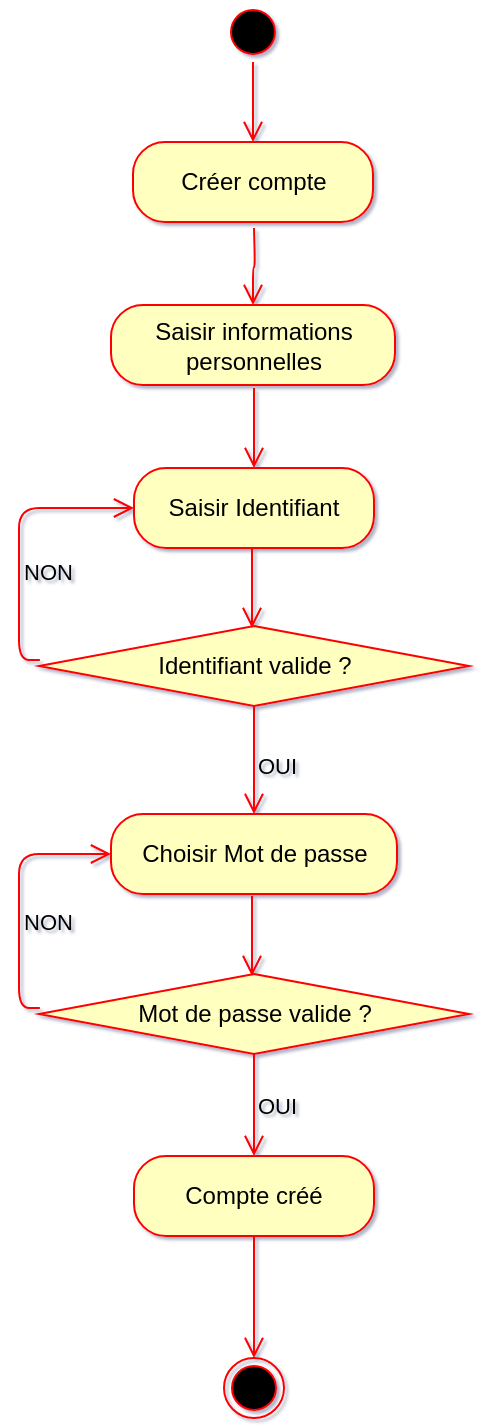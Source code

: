 <mxfile version="12.1.3" type="device" pages="1"><diagram id="Fqrg2YvHH9mKJGHEejpA" name="Page-1"><mxGraphModel dx="2241" dy="1345" grid="0" gridSize="10" guides="1" tooltips="1" connect="1" arrows="1" fold="1" page="0" pageScale="1" pageWidth="827" pageHeight="1169" math="0" shadow="1"><root><mxCell id="0"/><mxCell id="1" parent="0"/><mxCell id="MslqbLZdIUkWJbKLqD-L-1" value="" style="ellipse;html=1;shape=startState;fillColor=#000000;strokeColor=#ff0000;labelBackgroundColor=none;shadow=0;" parent="1" vertex="1"><mxGeometry x="19.5" y="-126" width="30" height="30" as="geometry"/></mxCell><mxCell id="MslqbLZdIUkWJbKLqD-L-2" value="" style="edgeStyle=orthogonalEdgeStyle;html=1;verticalAlign=bottom;endArrow=open;endSize=8;strokeColor=#ff0000;entryX=0.5;entryY=0;entryDx=0;entryDy=0;labelBackgroundColor=none;shadow=0;" parent="1" source="MslqbLZdIUkWJbKLqD-L-1" target="MslqbLZdIUkWJbKLqD-L-9" edge="1"><mxGeometry relative="1" as="geometry"><mxPoint x="34.5" y="-80" as="targetPoint"/></mxGeometry></mxCell><mxCell id="MslqbLZdIUkWJbKLqD-L-3" value="" style="ellipse;html=1;shape=endState;fillColor=#000000;strokeColor=#ff0000;labelBackgroundColor=none;shadow=0;" parent="1" vertex="1"><mxGeometry x="20" y="552" width="30" height="30" as="geometry"/></mxCell><mxCell id="MslqbLZdIUkWJbKLqD-L-4" value="Saisir Identifiant" style="rounded=1;whiteSpace=wrap;html=1;arcSize=40;fontColor=#000000;fillColor=#ffffc0;strokeColor=#ff0000;labelBackgroundColor=none;shadow=0;" parent="1" vertex="1"><mxGeometry x="-25" y="107" width="120" height="40" as="geometry"/></mxCell><mxCell id="MslqbLZdIUkWJbKLqD-L-5" value="Identifiant valide ?" style="rhombus;whiteSpace=wrap;html=1;fillColor=#ffffc0;strokeColor=#ff0000;labelBackgroundColor=none;shadow=0;" parent="1" vertex="1"><mxGeometry x="-72.5" y="186" width="215" height="40" as="geometry"/></mxCell><mxCell id="MslqbLZdIUkWJbKLqD-L-6" value="OUI" style="html=1;align=left;verticalAlign=top;endArrow=open;endSize=8;strokeColor=#ff0000;exitX=0.5;exitY=1;exitDx=0;exitDy=0;entryX=0.5;entryY=0;entryDx=0;entryDy=0;labelBackgroundColor=none;shadow=0;" parent="1" source="MslqbLZdIUkWJbKLqD-L-5" target="MslqbLZdIUkWJbKLqD-L-13" edge="1"><mxGeometry x="-0.37" relative="1" as="geometry"><mxPoint x="40" y="271" as="targetPoint"/><mxPoint as="offset"/></mxGeometry></mxCell><mxCell id="MslqbLZdIUkWJbKLqD-L-7" value="Compte créé" style="rounded=1;whiteSpace=wrap;html=1;arcSize=40;fontColor=#000000;fillColor=#ffffc0;strokeColor=#ff0000;labelBackgroundColor=none;shadow=0;" parent="1" vertex="1"><mxGeometry x="-25" y="451" width="120" height="40" as="geometry"/></mxCell><mxCell id="MslqbLZdIUkWJbKLqD-L-8" value="" style="html=1;verticalAlign=bottom;endArrow=open;endSize=8;strokeColor=#ff0000;exitX=0.5;exitY=1;exitDx=0;exitDy=0;entryX=0.5;entryY=0;entryDx=0;entryDy=0;labelBackgroundColor=none;shadow=0;" parent="1" source="MslqbLZdIUkWJbKLqD-L-7" target="MslqbLZdIUkWJbKLqD-L-3" edge="1"><mxGeometry relative="1" as="geometry"><mxPoint x="51" y="532" as="targetPoint"/><mxPoint x="37" y="383" as="sourcePoint"/></mxGeometry></mxCell><mxCell id="MslqbLZdIUkWJbKLqD-L-9" value="&lt;div&gt;Créer compte&lt;/div&gt;" style="rounded=1;whiteSpace=wrap;html=1;arcSize=40;fontColor=#000000;fillColor=#ffffc0;strokeColor=#ff0000;labelBackgroundColor=none;shadow=0;" parent="1" vertex="1"><mxGeometry x="-25.5" y="-56" width="120" height="40" as="geometry"/></mxCell><mxCell id="MslqbLZdIUkWJbKLqD-L-10" value="" style="edgeStyle=orthogonalEdgeStyle;html=1;verticalAlign=bottom;endArrow=open;endSize=8;strokeColor=#ff0000;entryX=0.5;entryY=0;entryDx=0;entryDy=0;labelBackgroundColor=none;shadow=0;" parent="1" edge="1"><mxGeometry relative="1" as="geometry"><mxPoint x="35" y="107" as="targetPoint"/><mxPoint x="35" y="67" as="sourcePoint"/></mxGeometry></mxCell><mxCell id="MslqbLZdIUkWJbKLqD-L-11" value="" style="edgeStyle=orthogonalEdgeStyle;html=1;verticalAlign=bottom;endArrow=open;endSize=8;strokeColor=#ff0000;entryX=0.5;entryY=0;entryDx=0;entryDy=0;labelBackgroundColor=none;shadow=0;" parent="1" edge="1"><mxGeometry relative="1" as="geometry"><mxPoint x="34" y="187" as="targetPoint"/><mxPoint x="34" y="147" as="sourcePoint"/></mxGeometry></mxCell><mxCell id="MslqbLZdIUkWJbKLqD-L-12" value="NON" style="html=1;align=left;verticalAlign=top;endArrow=open;endSize=8;strokeColor=#ff0000;exitX=0.002;exitY=0.425;exitDx=0;exitDy=0;exitPerimeter=0;entryX=0;entryY=0.5;entryDx=0;entryDy=0;edgeStyle=orthogonalEdgeStyle;labelBackgroundColor=none;shadow=0;" parent="1" source="MslqbLZdIUkWJbKLqD-L-5" target="MslqbLZdIUkWJbKLqD-L-4" edge="1"><mxGeometry x="-0.063" relative="1" as="geometry"><mxPoint x="-134" y="354" as="targetPoint"/><mxPoint x="-134" y="214" as="sourcePoint"/><mxPoint as="offset"/></mxGeometry></mxCell><mxCell id="MslqbLZdIUkWJbKLqD-L-13" value="Choisir Mot de passe" style="rounded=1;whiteSpace=wrap;html=1;arcSize=40;fontColor=#000000;fillColor=#ffffc0;strokeColor=#ff0000;labelBackgroundColor=none;shadow=0;" parent="1" vertex="1"><mxGeometry x="-36.5" y="280" width="143" height="40" as="geometry"/></mxCell><mxCell id="MslqbLZdIUkWJbKLqD-L-14" value="Mot de passe valide ?" style="rhombus;whiteSpace=wrap;html=1;fillColor=#ffffc0;strokeColor=#ff0000;labelBackgroundColor=none;shadow=0;" parent="1" vertex="1"><mxGeometry x="-72.5" y="360" width="215" height="40" as="geometry"/></mxCell><mxCell id="MslqbLZdIUkWJbKLqD-L-15" value="OUI" style="html=1;align=left;verticalAlign=top;endArrow=open;endSize=8;strokeColor=#ff0000;exitX=0.5;exitY=1;exitDx=0;exitDy=0;labelBackgroundColor=none;shadow=0;" parent="1" source="MslqbLZdIUkWJbKLqD-L-14" edge="1"><mxGeometry x="-0.49" relative="1" as="geometry"><mxPoint x="35" y="451" as="targetPoint"/><mxPoint as="offset"/></mxGeometry></mxCell><mxCell id="MslqbLZdIUkWJbKLqD-L-16" value="NON" style="html=1;align=left;verticalAlign=top;endArrow=open;endSize=8;strokeColor=#ff0000;exitX=0.002;exitY=0.425;exitDx=0;exitDy=0;exitPerimeter=0;entryX=0;entryY=0.5;entryDx=0;entryDy=0;edgeStyle=orthogonalEdgeStyle;labelBackgroundColor=none;shadow=0;" parent="1" source="MslqbLZdIUkWJbKLqD-L-14" target="MslqbLZdIUkWJbKLqD-L-13" edge="1"><mxGeometry x="-0.007" relative="1" as="geometry"><mxPoint x="-129" y="528" as="targetPoint"/><mxPoint x="-129" y="388" as="sourcePoint"/><mxPoint as="offset"/></mxGeometry></mxCell><mxCell id="MslqbLZdIUkWJbKLqD-L-17" value="" style="edgeStyle=orthogonalEdgeStyle;html=1;verticalAlign=bottom;endArrow=open;endSize=8;strokeColor=#ff0000;entryX=0.5;entryY=0;entryDx=0;entryDy=0;labelBackgroundColor=none;shadow=0;" parent="1" edge="1"><mxGeometry relative="1" as="geometry"><mxPoint x="34" y="361" as="targetPoint"/><mxPoint x="34" y="321" as="sourcePoint"/></mxGeometry></mxCell><mxCell id="MslqbLZdIUkWJbKLqD-L-18" value="" style="edgeStyle=orthogonalEdgeStyle;html=1;verticalAlign=bottom;endArrow=open;endSize=8;strokeColor=#ff0000;entryX=0.5;entryY=0;entryDx=0;entryDy=0;labelBackgroundColor=none;shadow=0;" parent="1" target="MslqbLZdIUkWJbKLqD-L-19" edge="1"><mxGeometry relative="1" as="geometry"><mxPoint x="35" y="3" as="targetPoint"/><mxPoint x="35" y="-13" as="sourcePoint"/></mxGeometry></mxCell><mxCell id="MslqbLZdIUkWJbKLqD-L-19" value="&lt;div&gt;Saisir informations personnelles&lt;/div&gt;" style="rounded=1;whiteSpace=wrap;html=1;arcSize=40;fontColor=#000000;fillColor=#ffffc0;strokeColor=#ff0000;labelBackgroundColor=none;shadow=0;" parent="1" vertex="1"><mxGeometry x="-36.5" y="25.5" width="142" height="40" as="geometry"/></mxCell></root></mxGraphModel></diagram></mxfile>